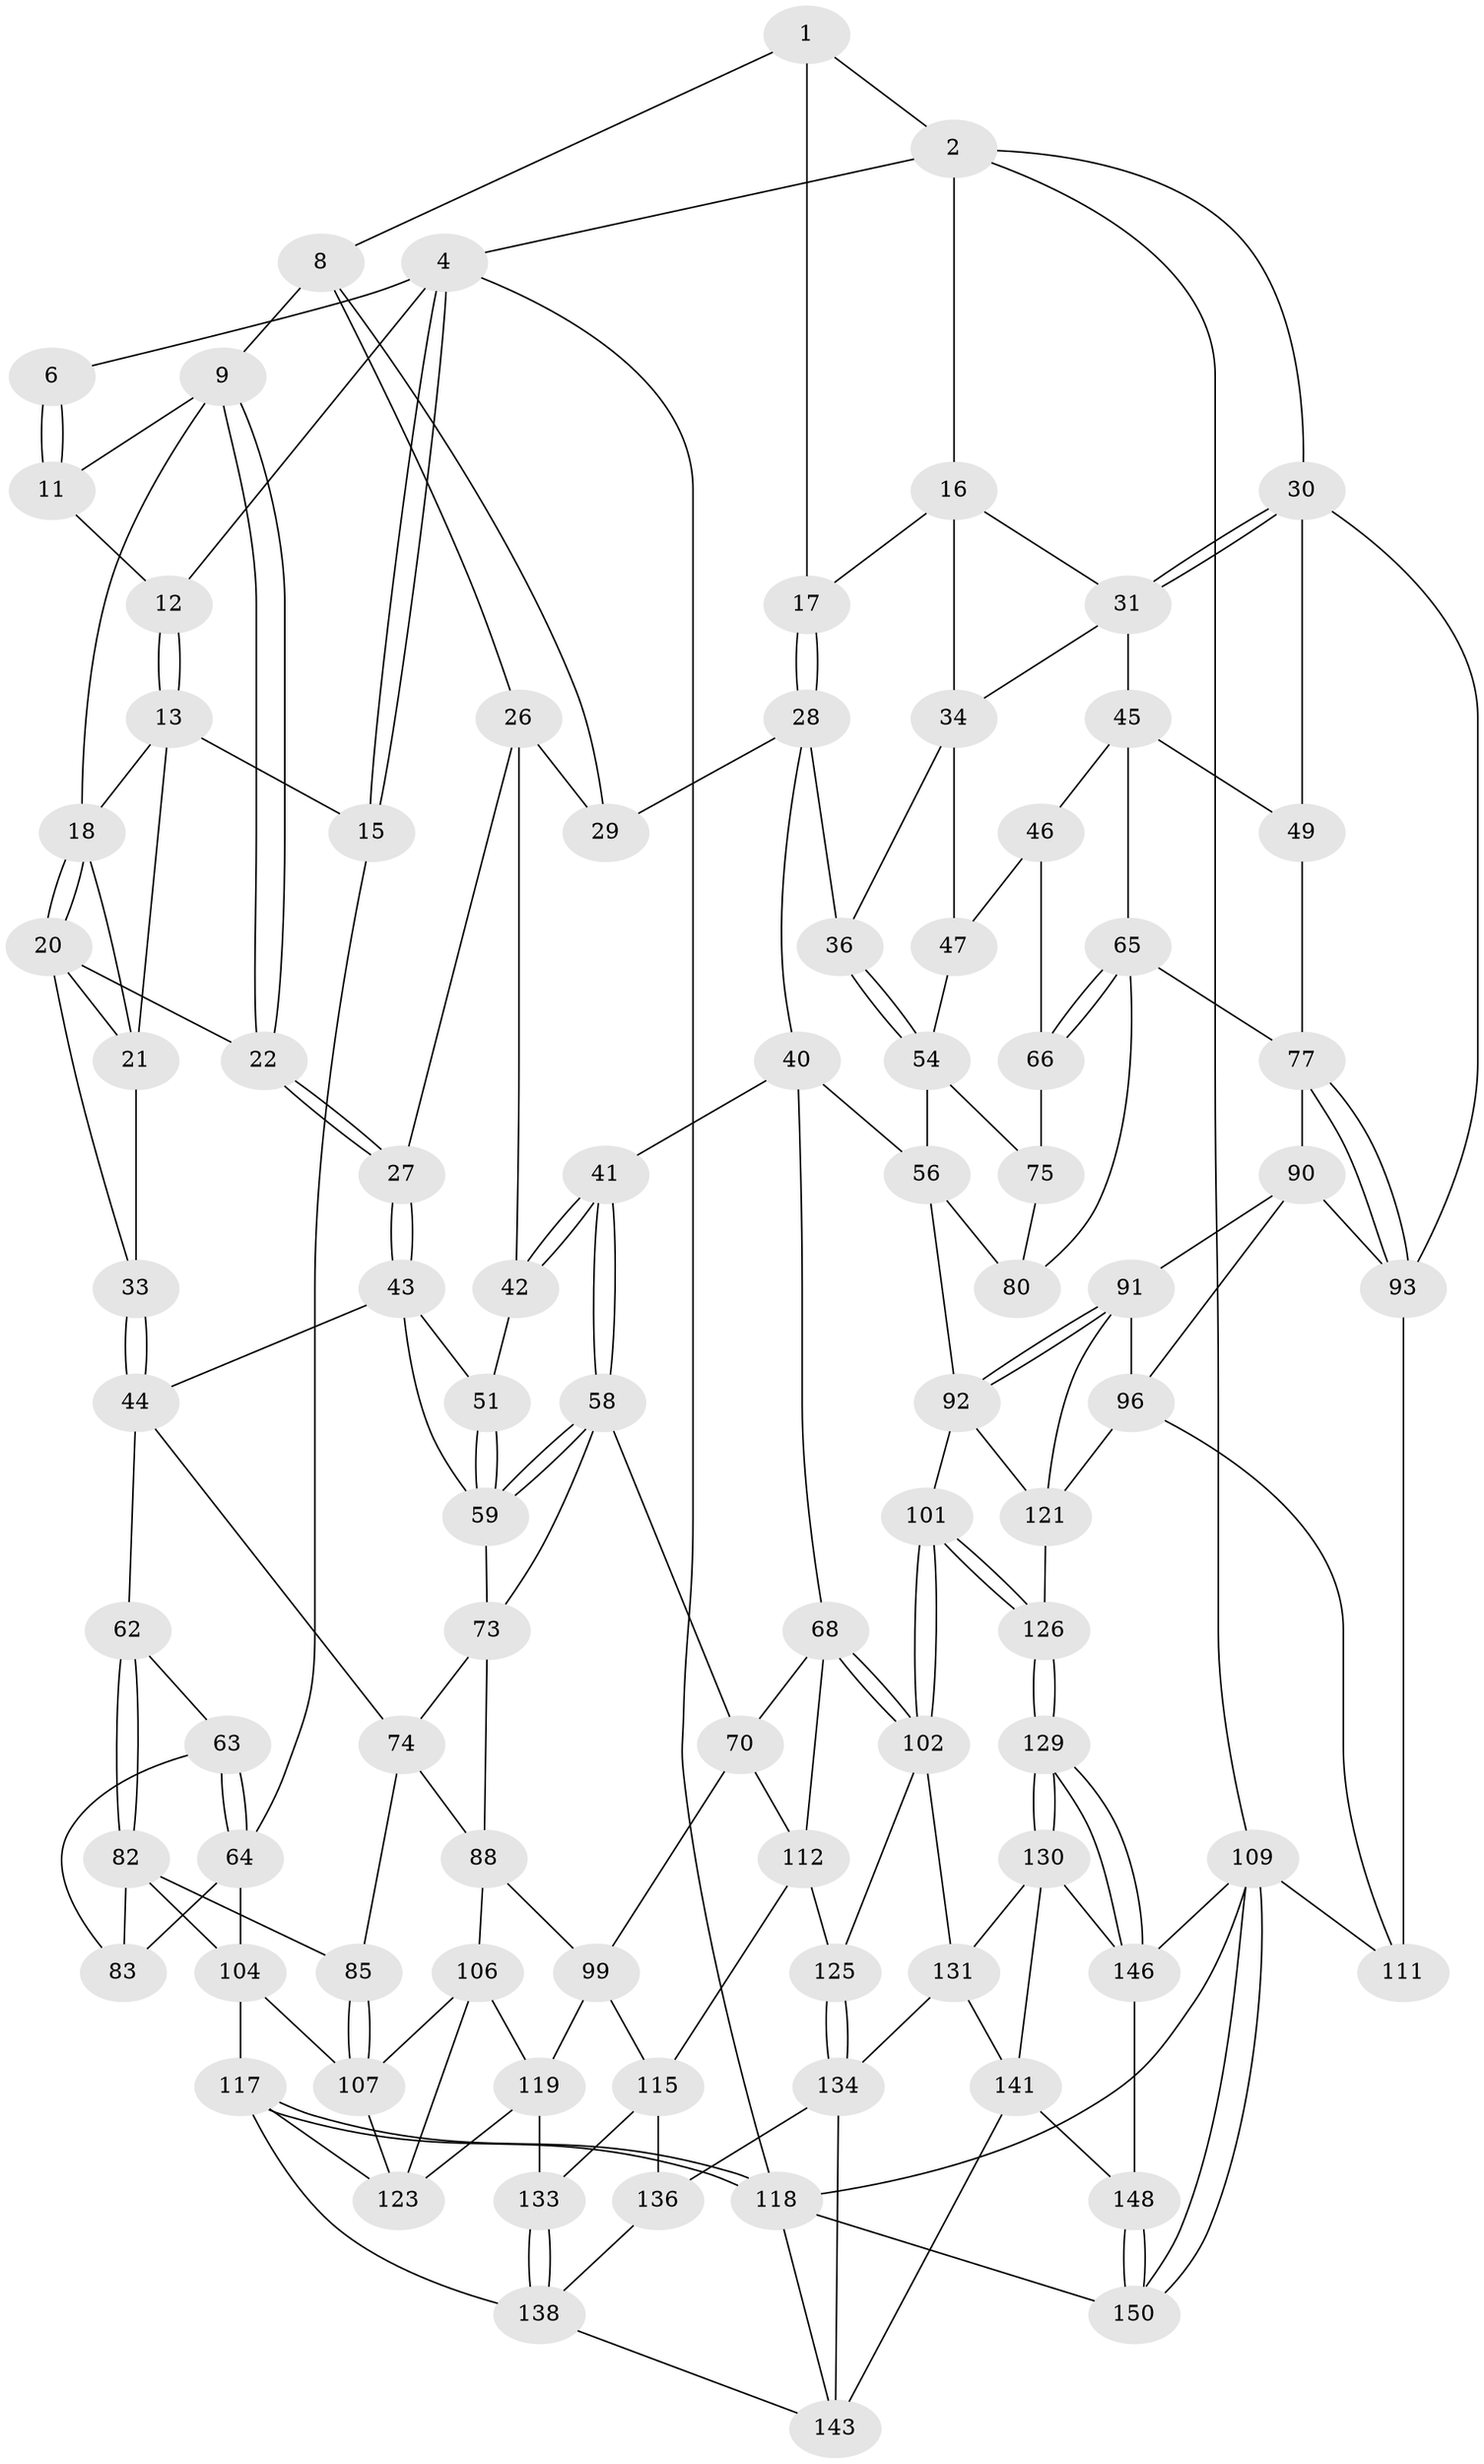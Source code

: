 // original degree distribution, {3: 0.013333333333333334, 4: 0.24, 6: 0.22666666666666666, 5: 0.52}
// Generated by graph-tools (version 1.1) at 2025/42/03/06/25 10:42:26]
// undirected, 89 vertices, 195 edges
graph export_dot {
graph [start="1"]
  node [color=gray90,style=filled];
  1 [pos="+0.39780905523948945+0",super="+7"];
  2 [pos="+0.7190151333998895+0",super="+3"];
  4 [pos="+0+0",super="+5"];
  6 [pos="+0.170725247934613+0"];
  8 [pos="+0.34452606266474345+0.07903582724707489",super="+25"];
  9 [pos="+0.255422319040906+0.09655758710230224",super="+10"];
  11 [pos="+0.16813700251066702+0.028890898359739355"];
  12 [pos="+0.06285754144876171+0.02418442278671856"];
  13 [pos="+0.041981675665289375+0.10768674900145712",super="+14"];
  15 [pos="+0+0.17539841459688615"];
  16 [pos="+0.669186457231599+0.057578442231825275",super="+32"];
  17 [pos="+0.5215278023134188+0.14228519411795762"];
  18 [pos="+0.15481710188240094+0.07620874083807667",super="+19"];
  20 [pos="+0.1662566500716468+0.19726479003882136",super="+23"];
  21 [pos="+0.11308492748813867+0.18824048831606088",super="+24"];
  22 [pos="+0.22307707258364617+0.2170062395636764"];
  26 [pos="+0.2597505624929036+0.24805230091678404",super="+39"];
  27 [pos="+0.24397335348971746+0.2515647145119461"];
  28 [pos="+0.5200457232156982+0.14759528580493828",super="+37"];
  29 [pos="+0.3796302169415337+0.209400322556628"];
  30 [pos="+1+0.11601485722320445",super="+48"];
  31 [pos="+0.8912404884548234+0.13863896797504788",super="+38"];
  33 [pos="+0.08546874815480611+0.3082394529659791"];
  34 [pos="+0.7058632945519493+0.14581352769389866",super="+35"];
  36 [pos="+0.5763208765236282+0.28500961638443"];
  40 [pos="+0.49562642533125173+0.2949135148539673",super="+57"];
  41 [pos="+0.40639176578179315+0.2961209978050984"];
  42 [pos="+0.40108177234615516+0.2934936832546386"];
  43 [pos="+0.24363776867621348+0.25270890004284235",super="+52"];
  44 [pos="+0.08855644608193855+0.31226388797459936",super="+61"];
  45 [pos="+0.8418727158261935+0.2963035725669679",super="+50"];
  46 [pos="+0.8354164372756958+0.29852941451248294",super="+60"];
  47 [pos="+0.6950803991377541+0.31502731600259287",super="+53"];
  49 [pos="+0.9012911011304322+0.3136112095646107"];
  51 [pos="+0.3202143540136869+0.34190155025133007"];
  54 [pos="+0.6424127303268427+0.38871088733517667",super="+55"];
  56 [pos="+0.6048998052475746+0.4698431173793209",super="+81"];
  58 [pos="+0.37840503700268924+0.46019622643026004",super="+71"];
  59 [pos="+0.3559523333819965+0.4413947826727437",super="+72"];
  62 [pos="+0.10867696003452365+0.38822865209274426"];
  63 [pos="+0.01806042467737057+0.39467153451941317"];
  64 [pos="+0+0.37239464219685353",super="+103"];
  65 [pos="+0.8047934703829805+0.4198462156500785",super="+79"];
  66 [pos="+0.785006329054022+0.41111646140885244",super="+67"];
  68 [pos="+0.5392788830693033+0.5256808842796648",super="+69"];
  70 [pos="+0.40378847016155767+0.49997019478355115",super="+98"];
  73 [pos="+0.20527451509783623+0.3981865353582551",super="+87"];
  74 [pos="+0.12899059296394294+0.3928536484241844",super="+84"];
  75 [pos="+0.7298809821358232+0.41485527585922993",super="+76"];
  77 [pos="+0.8399388786695232+0.49987802880426013",super="+78"];
  80 [pos="+0.7464458211510724+0.4670731693955634"];
  82 [pos="+0.008972762913440305+0.5086244720451909",super="+86"];
  83 [pos="+0.005412430831185197+0.5084902048031347"];
  85 [pos="+0.04601874261940029+0.5318195576719581"];
  88 [pos="+0.2160788620564878+0.549452943236739",super="+89"];
  90 [pos="+0.8344672716413348+0.5072300334723486",super="+95"];
  91 [pos="+0.8195279135079128+0.5258463987750042",super="+97"];
  92 [pos="+0.7528790005811712+0.5961338627030451",super="+100"];
  93 [pos="+1+0.3593002472599468",super="+94"];
  96 [pos="+0.8975823997703918+0.5802769204633432",super="+113"];
  99 [pos="+0.21909670529855327+0.5504748197489118",super="+116"];
  101 [pos="+0.6850416867577633+0.6646009385782345"];
  102 [pos="+0.6526884864238697+0.6522207231397759",super="+124"];
  104 [pos="+0.02691091984261437+0.7329367638749165",super="+105"];
  106 [pos="+0.15601998733964634+0.6128252576331926",super="+120"];
  107 [pos="+0.07538668574385907+0.5614588614266631",super="+108"];
  109 [pos="+1+1",super="+110"];
  111 [pos="+1+0.7731288618110773"];
  112 [pos="+0.3813091478863068+0.6761649158256839",super="+114"];
  115 [pos="+0.3231877673908995+0.7100201665137068",super="+132"];
  117 [pos="+0+1",super="+137"];
  118 [pos="+0+1",super="+149"];
  119 [pos="+0.21914514212981132+0.7041119251153368",super="+127"];
  121 [pos="+0.8758392000992178+0.6333885477640985",super="+122"];
  123 [pos="+0.09744844547569866+0.7004771448067058",super="+128"];
  125 [pos="+0.45585936510977526+0.7719884943947555"];
  126 [pos="+0.7629964814041567+0.8208593553905653"];
  129 [pos="+0.7525305538449469+0.8595754407394273"];
  130 [pos="+0.6039940266644117+0.8414602655615717",super="+140"];
  131 [pos="+0.5700569067754998+0.8159963979015811",super="+139"];
  133 [pos="+0.28380632085145757+0.8331135441308865"];
  134 [pos="+0.4569612715516505+0.7956827218747157",super="+135"];
  136 [pos="+0.39467669314717146+0.8563541798529762"];
  138 [pos="+0.2612198677579764+0.8897001523836724",super="+144"];
  141 [pos="+0.5266840345337176+0.8940554252307933",super="+142"];
  143 [pos="+0.47703106925882494+0.9522927630458966",super="+145"];
  146 [pos="+0.7523379374278071+0.8706880845551447",super="+147"];
  148 [pos="+0.7255899300125258+1"];
  150 [pos="+0.7677073320973753+1"];
  1 -- 2;
  1 -- 8;
  1 -- 17;
  2 -- 16;
  2 -- 4;
  2 -- 109;
  2 -- 30;
  4 -- 15;
  4 -- 15;
  4 -- 118;
  4 -- 12;
  4 -- 6;
  6 -- 11;
  6 -- 11;
  8 -- 9;
  8 -- 26;
  8 -- 29;
  9 -- 22;
  9 -- 22;
  9 -- 18;
  9 -- 11;
  11 -- 12;
  12 -- 13;
  12 -- 13;
  13 -- 18;
  13 -- 21;
  13 -- 15;
  15 -- 64;
  16 -- 17;
  16 -- 34;
  16 -- 31;
  17 -- 28;
  17 -- 28;
  18 -- 20;
  18 -- 20;
  18 -- 21;
  20 -- 21;
  20 -- 33;
  20 -- 22;
  21 -- 33;
  22 -- 27;
  22 -- 27;
  26 -- 27;
  26 -- 42;
  26 -- 29;
  27 -- 43;
  27 -- 43;
  28 -- 29;
  28 -- 40;
  28 -- 36;
  30 -- 31;
  30 -- 31;
  30 -- 49;
  30 -- 93;
  31 -- 34;
  31 -- 45;
  33 -- 44;
  33 -- 44;
  34 -- 36;
  34 -- 47;
  36 -- 54;
  36 -- 54;
  40 -- 41;
  40 -- 56;
  40 -- 68;
  41 -- 42;
  41 -- 42;
  41 -- 58;
  41 -- 58;
  42 -- 51;
  43 -- 44;
  43 -- 51;
  43 -- 59;
  44 -- 74;
  44 -- 62;
  45 -- 46;
  45 -- 65;
  45 -- 49;
  46 -- 47 [weight=2];
  46 -- 66;
  47 -- 54;
  49 -- 77;
  51 -- 59;
  51 -- 59;
  54 -- 56;
  54 -- 75;
  56 -- 80;
  56 -- 92;
  58 -- 59;
  58 -- 59;
  58 -- 70;
  58 -- 73;
  59 -- 73;
  62 -- 63;
  62 -- 82;
  62 -- 82;
  63 -- 64;
  63 -- 64;
  63 -- 83;
  64 -- 83;
  64 -- 104;
  65 -- 66;
  65 -- 66;
  65 -- 80;
  65 -- 77;
  66 -- 75 [weight=2];
  68 -- 102;
  68 -- 102;
  68 -- 112;
  68 -- 70;
  70 -- 112;
  70 -- 99;
  73 -- 74;
  73 -- 88;
  74 -- 88;
  74 -- 85;
  75 -- 80;
  77 -- 93;
  77 -- 93;
  77 -- 90;
  82 -- 83;
  82 -- 104;
  82 -- 85;
  85 -- 107;
  85 -- 107;
  88 -- 99;
  88 -- 106;
  90 -- 91;
  90 -- 96;
  90 -- 93;
  91 -- 92;
  91 -- 92;
  91 -- 96;
  91 -- 121;
  92 -- 121;
  92 -- 101;
  93 -- 111;
  96 -- 111;
  96 -- 121;
  99 -- 115;
  99 -- 119;
  101 -- 102;
  101 -- 102;
  101 -- 126;
  101 -- 126;
  102 -- 131;
  102 -- 125;
  104 -- 107;
  104 -- 117;
  106 -- 107;
  106 -- 123;
  106 -- 119;
  107 -- 123;
  109 -- 150;
  109 -- 150;
  109 -- 118;
  109 -- 146;
  109 -- 111;
  112 -- 115;
  112 -- 125;
  115 -- 136;
  115 -- 133;
  117 -- 118;
  117 -- 118;
  117 -- 138;
  117 -- 123;
  118 -- 150;
  118 -- 143;
  119 -- 123;
  119 -- 133;
  121 -- 126;
  125 -- 134;
  125 -- 134;
  126 -- 129;
  126 -- 129;
  129 -- 130;
  129 -- 130;
  129 -- 146;
  129 -- 146;
  130 -- 131;
  130 -- 141;
  130 -- 146;
  131 -- 141;
  131 -- 134;
  133 -- 138;
  133 -- 138;
  134 -- 136;
  134 -- 143;
  136 -- 138;
  138 -- 143;
  141 -- 148;
  141 -- 143;
  146 -- 148;
  148 -- 150;
  148 -- 150;
}
